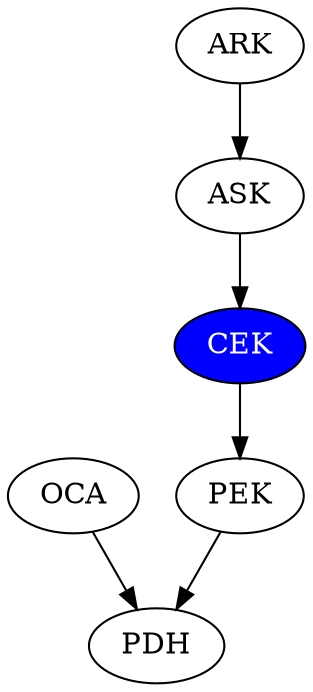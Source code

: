 # Commits which modify this file MUST generate the new .png!
digraph G {
    node [style=filled];

    node [fillcolor=blue, fontcolor=white];
    CEK;

    node [fillcolor=none, fontcolor=black];
    ARK -> ASK;
    ASK -> CEK;
    CEK -> PEK;
    PEK -> PDH;
    OCA -> PDH;
}

